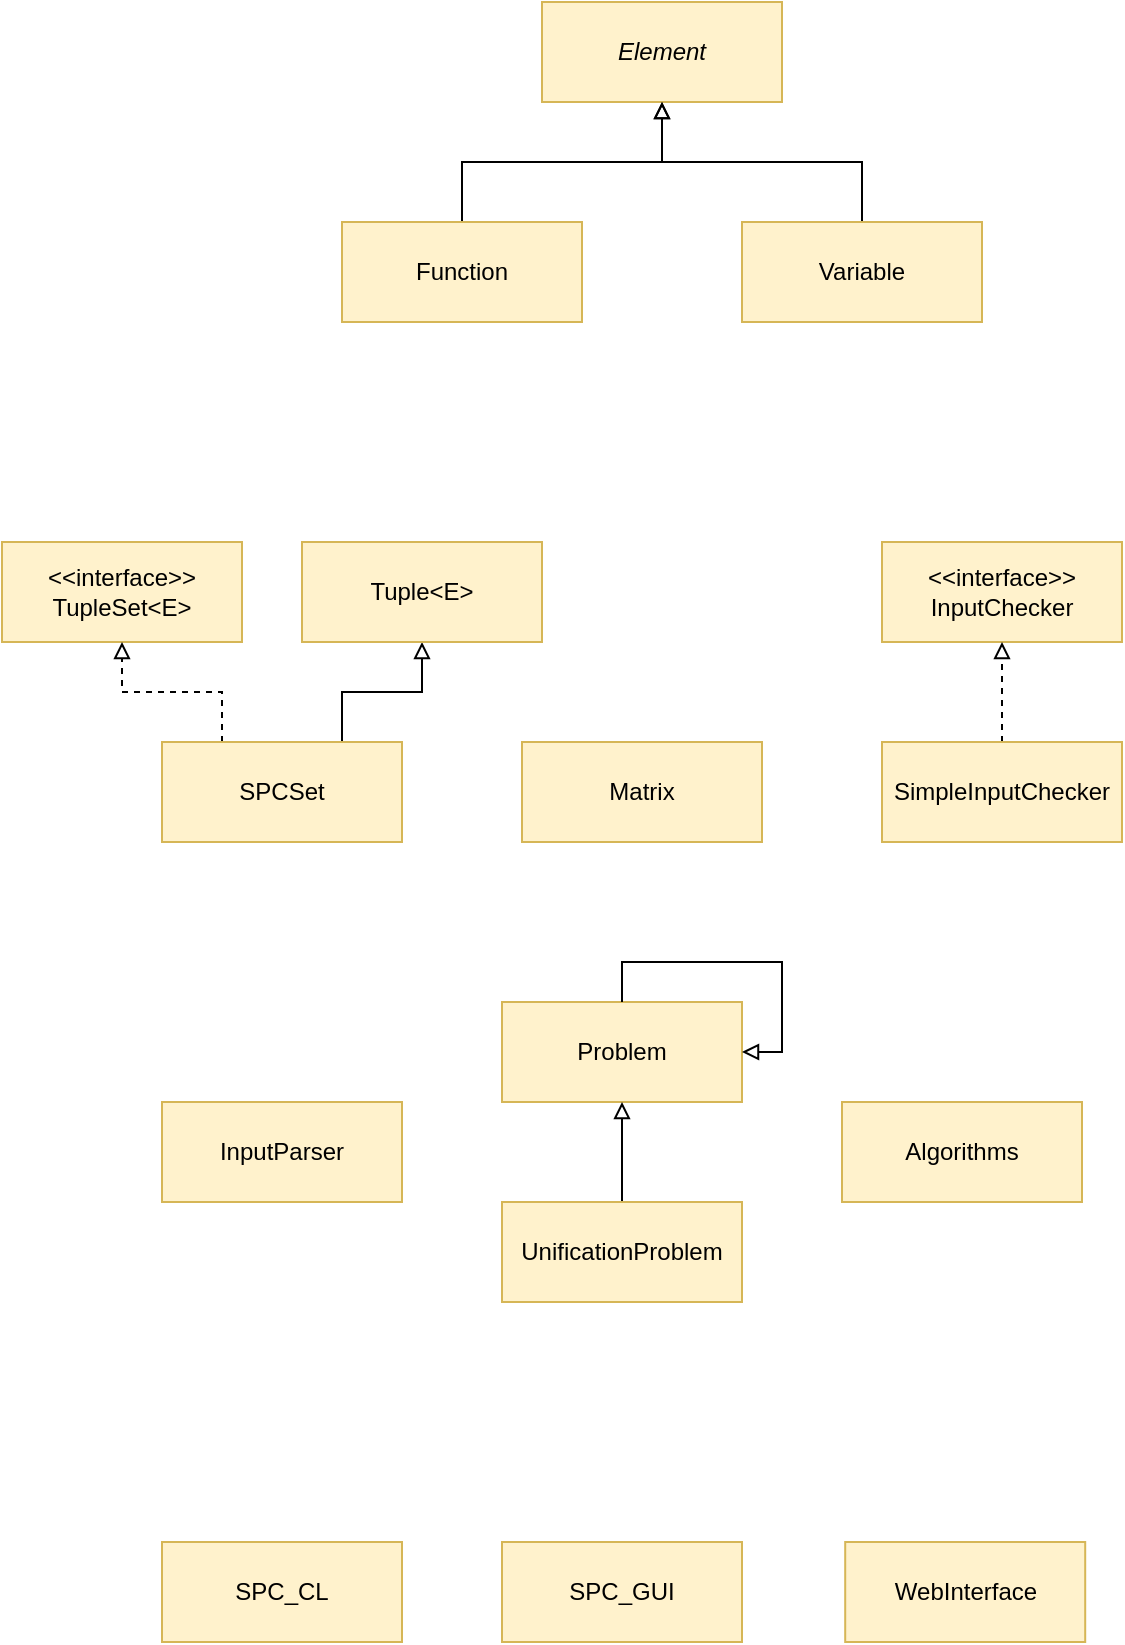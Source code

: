 <mxfile version="10.8.0" type="github"><diagram id="JwzmYPE9TQR15EZ0TrH9" name="Page-1"><mxGraphModel dx="241" dy="539" grid="1" gridSize="10" guides="1" tooltips="1" connect="1" arrows="1" fold="1" page="1" pageScale="1" pageWidth="827" pageHeight="1169" math="0" shadow="0"><root><mxCell id="0"/><mxCell id="1" parent="0"/><mxCell id="KBsK7792-vMM1O9qDYd8-1" value="&lt;i&gt;Element&lt;/i&gt;" style="rounded=0;whiteSpace=wrap;html=1;fillColor=#fff2cc;strokeColor=#d6b656;" parent="1" vertex="1"><mxGeometry x="320" y="50" width="120" height="50" as="geometry"/></mxCell><mxCell id="KBsK7792-vMM1O9qDYd8-5" style="edgeStyle=orthogonalEdgeStyle;orthogonalLoop=1;jettySize=auto;html=1;exitX=0.5;exitY=0;exitDx=0;exitDy=0;entryX=0.5;entryY=1;entryDx=0;entryDy=0;rounded=0;endArrow=block;endFill=0;" parent="1" source="KBsK7792-vMM1O9qDYd8-2" target="KBsK7792-vMM1O9qDYd8-1" edge="1"><mxGeometry relative="1" as="geometry"/></mxCell><mxCell id="KBsK7792-vMM1O9qDYd8-2" value="Function" style="rounded=0;whiteSpace=wrap;html=1;fillColor=#fff2cc;strokeColor=#d6b656;" parent="1" vertex="1"><mxGeometry x="220" y="160" width="120" height="50" as="geometry"/></mxCell><mxCell id="KBsK7792-vMM1O9qDYd8-6" style="edgeStyle=orthogonalEdgeStyle;rounded=0;orthogonalLoop=1;jettySize=auto;html=1;exitX=0.5;exitY=0;exitDx=0;exitDy=0;entryX=0.5;entryY=1;entryDx=0;entryDy=0;endArrow=block;endFill=0;" parent="1" source="KBsK7792-vMM1O9qDYd8-3" target="KBsK7792-vMM1O9qDYd8-1" edge="1"><mxGeometry relative="1" as="geometry"/></mxCell><mxCell id="KBsK7792-vMM1O9qDYd8-3" value="Variable" style="rounded=0;whiteSpace=wrap;html=1;fillColor=#fff2cc;strokeColor=#d6b656;" parent="1" vertex="1"><mxGeometry x="420" y="160" width="120" height="50" as="geometry"/></mxCell><mxCell id="KBsK7792-vMM1O9qDYd8-7" value="&amp;lt;&amp;lt;interface&amp;gt;&amp;gt;&lt;br&gt;TupleSet&amp;lt;E&amp;gt;&lt;br&gt;" style="rounded=0;whiteSpace=wrap;html=1;fillColor=#fff2cc;strokeColor=#d6b656;" parent="1" vertex="1"><mxGeometry x="50" y="320" width="120" height="50" as="geometry"/></mxCell><mxCell id="KBsK7792-vMM1O9qDYd8-18" style="edgeStyle=orthogonalEdgeStyle;rounded=0;orthogonalLoop=1;jettySize=auto;html=1;exitX=0.25;exitY=0;exitDx=0;exitDy=0;endArrow=block;endFill=0;dashed=1;" parent="1" source="KBsK7792-vMM1O9qDYd8-9" target="KBsK7792-vMM1O9qDYd8-7" edge="1"><mxGeometry relative="1" as="geometry"/></mxCell><mxCell id="KBsK7792-vMM1O9qDYd8-19" style="edgeStyle=orthogonalEdgeStyle;rounded=0;orthogonalLoop=1;jettySize=auto;html=1;exitX=0.75;exitY=0;exitDx=0;exitDy=0;endArrow=block;endFill=0;" parent="1" source="KBsK7792-vMM1O9qDYd8-9" target="KBsK7792-vMM1O9qDYd8-11" edge="1"><mxGeometry relative="1" as="geometry"/></mxCell><mxCell id="KBsK7792-vMM1O9qDYd8-9" value="SPCSet" style="rounded=0;whiteSpace=wrap;html=1;fillColor=#fff2cc;strokeColor=#d6b656;" parent="1" vertex="1"><mxGeometry x="130" y="420" width="120" height="50" as="geometry"/></mxCell><mxCell id="KBsK7792-vMM1O9qDYd8-11" value="Tuple&amp;lt;E&amp;gt;" style="rounded=0;whiteSpace=wrap;html=1;fillColor=#fff2cc;strokeColor=#d6b656;" parent="1" vertex="1"><mxGeometry x="200" y="320" width="120" height="50" as="geometry"/></mxCell><mxCell id="KBsK7792-vMM1O9qDYd8-12" value="Matrix" style="rounded=0;whiteSpace=wrap;html=1;fillColor=#fff2cc;strokeColor=#d6b656;" parent="1" vertex="1"><mxGeometry x="310" y="420" width="120" height="50" as="geometry"/></mxCell><mxCell id="KBsK7792-vMM1O9qDYd8-13" value="&amp;lt;&amp;lt;interface&amp;gt;&amp;gt;&lt;br&gt;InputChecker&lt;br&gt;" style="rounded=0;whiteSpace=wrap;html=1;fillColor=#fff2cc;strokeColor=#d6b656;" parent="1" vertex="1"><mxGeometry x="490" y="320" width="120" height="50" as="geometry"/></mxCell><mxCell id="KBsK7792-vMM1O9qDYd8-20" style="edgeStyle=orthogonalEdgeStyle;rounded=0;orthogonalLoop=1;jettySize=auto;html=1;exitX=0.5;exitY=0;exitDx=0;exitDy=0;entryX=0.5;entryY=1;entryDx=0;entryDy=0;dashed=1;endArrow=block;endFill=0;" parent="1" source="KBsK7792-vMM1O9qDYd8-14" target="KBsK7792-vMM1O9qDYd8-13" edge="1"><mxGeometry relative="1" as="geometry"/></mxCell><mxCell id="KBsK7792-vMM1O9qDYd8-14" value="SimpleInputChecker&lt;br&gt;" style="rounded=0;whiteSpace=wrap;html=1;fillColor=#fff2cc;strokeColor=#d6b656;" parent="1" vertex="1"><mxGeometry x="490" y="420" width="120" height="50" as="geometry"/></mxCell><mxCell id="KBsK7792-vMM1O9qDYd8-21" value="Problem&lt;br&gt;" style="rounded=0;whiteSpace=wrap;html=1;fillColor=#fff2cc;strokeColor=#d6b656;" parent="1" vertex="1"><mxGeometry x="300" y="550" width="120" height="50" as="geometry"/></mxCell><mxCell id="KBsK7792-vMM1O9qDYd8-22" style="edgeStyle=orthogonalEdgeStyle;rounded=0;orthogonalLoop=1;jettySize=auto;html=1;exitX=0.5;exitY=0;exitDx=0;exitDy=0;endArrow=block;endFill=0;" parent="1" source="KBsK7792-vMM1O9qDYd8-24" target="KBsK7792-vMM1O9qDYd8-21" edge="1"><mxGeometry relative="1" as="geometry"/></mxCell><mxCell id="KBsK7792-vMM1O9qDYd8-24" value="UnificationProblem" style="rounded=0;whiteSpace=wrap;html=1;fillColor=#fff2cc;strokeColor=#d6b656;" parent="1" vertex="1"><mxGeometry x="300" y="650" width="120" height="50" as="geometry"/></mxCell><mxCell id="KBsK7792-vMM1O9qDYd8-26" value="InputParser" style="rounded=0;whiteSpace=wrap;html=1;fillColor=#fff2cc;strokeColor=#d6b656;" parent="1" vertex="1"><mxGeometry x="130" y="600" width="120" height="50" as="geometry"/></mxCell><mxCell id="KBsK7792-vMM1O9qDYd8-29" value="Algorithms&lt;br&gt;" style="rounded=0;whiteSpace=wrap;html=1;fillColor=#fff2cc;strokeColor=#d6b656;" parent="1" vertex="1"><mxGeometry x="470" y="600" width="120" height="50" as="geometry"/></mxCell><mxCell id="CfxwjxrfCLRK1He3c4qc-1" style="edgeStyle=orthogonalEdgeStyle;rounded=0;orthogonalLoop=1;jettySize=auto;html=1;exitX=0.5;exitY=0;exitDx=0;exitDy=0;entryX=1;entryY=0.5;entryDx=0;entryDy=0;endArrow=block;endFill=0;" parent="1" source="KBsK7792-vMM1O9qDYd8-21" target="KBsK7792-vMM1O9qDYd8-21" edge="1"><mxGeometry relative="1" as="geometry"/></mxCell><mxCell id="WeWvNZCUvs1S8FMm4CBM-1" value="SPC_CL&lt;br&gt;" style="rounded=0;whiteSpace=wrap;html=1;fillColor=#fff2cc;strokeColor=#d6b656;" vertex="1" parent="1"><mxGeometry x="130" y="820" width="120" height="50" as="geometry"/></mxCell><mxCell id="WeWvNZCUvs1S8FMm4CBM-2" value="SPC_GUI&lt;br&gt;" style="rounded=0;whiteSpace=wrap;html=1;fillColor=#fff2cc;strokeColor=#d6b656;" vertex="1" parent="1"><mxGeometry x="300" y="820" width="120" height="50" as="geometry"/></mxCell><mxCell id="WeWvNZCUvs1S8FMm4CBM-3" value="WebInterface&lt;br&gt;" style="rounded=0;whiteSpace=wrap;html=1;fillColor=#fff2cc;strokeColor=#d6b656;" vertex="1" parent="1"><mxGeometry x="471.6" y="820" width="120" height="50" as="geometry"/></mxCell></root></mxGraphModel></diagram></mxfile>